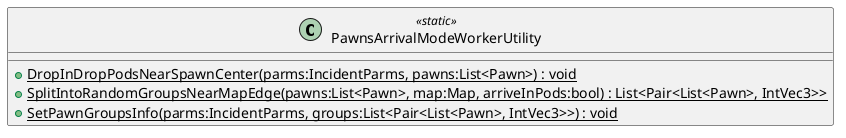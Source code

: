 @startuml
class PawnsArrivalModeWorkerUtility <<static>> {
    + {static} DropInDropPodsNearSpawnCenter(parms:IncidentParms, pawns:List<Pawn>) : void
    + {static} SplitIntoRandomGroupsNearMapEdge(pawns:List<Pawn>, map:Map, arriveInPods:bool) : List<Pair<List<Pawn>, IntVec3>>
    + {static} SetPawnGroupsInfo(parms:IncidentParms, groups:List<Pair<List<Pawn>, IntVec3>>) : void
}
@enduml
